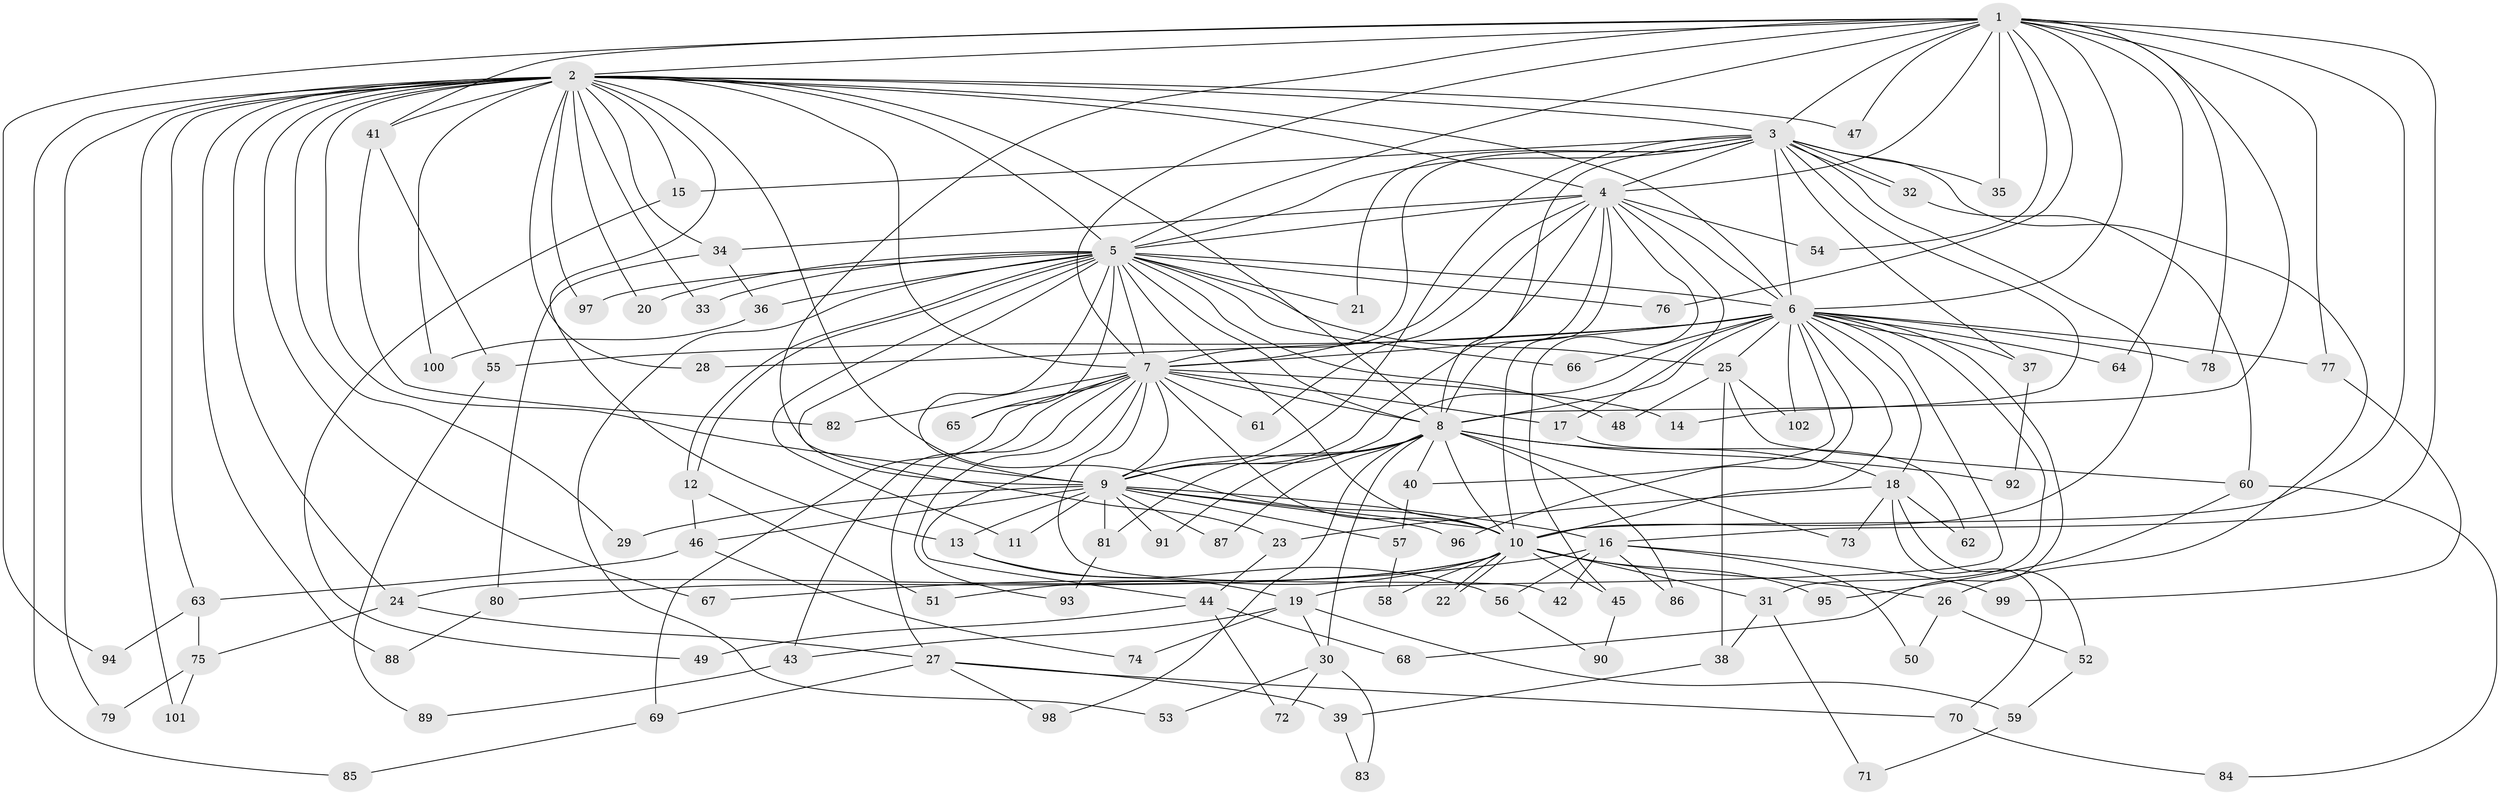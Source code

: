 // coarse degree distribution, {9: 0.016129032258064516, 26: 0.016129032258064516, 11: 0.016129032258064516, 17: 0.016129032258064516, 15: 0.03225806451612903, 21: 0.016129032258064516, 4: 0.08064516129032258, 2: 0.43548387096774194, 6: 0.04838709677419355, 8: 0.03225806451612903, 1: 0.03225806451612903, 3: 0.22580645161290322, 5: 0.03225806451612903}
// Generated by graph-tools (version 1.1) at 2025/49/03/04/25 22:49:20]
// undirected, 102 vertices, 229 edges
graph export_dot {
  node [color=gray90,style=filled];
  1;
  2;
  3;
  4;
  5;
  6;
  7;
  8;
  9;
  10;
  11;
  12;
  13;
  14;
  15;
  16;
  17;
  18;
  19;
  20;
  21;
  22;
  23;
  24;
  25;
  26;
  27;
  28;
  29;
  30;
  31;
  32;
  33;
  34;
  35;
  36;
  37;
  38;
  39;
  40;
  41;
  42;
  43;
  44;
  45;
  46;
  47;
  48;
  49;
  50;
  51;
  52;
  53;
  54;
  55;
  56;
  57;
  58;
  59;
  60;
  61;
  62;
  63;
  64;
  65;
  66;
  67;
  68;
  69;
  70;
  71;
  72;
  73;
  74;
  75;
  76;
  77;
  78;
  79;
  80;
  81;
  82;
  83;
  84;
  85;
  86;
  87;
  88;
  89;
  90;
  91;
  92;
  93;
  94;
  95;
  96;
  97;
  98;
  99;
  100;
  101;
  102;
  1 -- 2;
  1 -- 3;
  1 -- 4;
  1 -- 5;
  1 -- 6;
  1 -- 7;
  1 -- 8;
  1 -- 9;
  1 -- 10;
  1 -- 16;
  1 -- 35;
  1 -- 41;
  1 -- 47;
  1 -- 54;
  1 -- 64;
  1 -- 76;
  1 -- 77;
  1 -- 78;
  1 -- 94;
  2 -- 3;
  2 -- 4;
  2 -- 5;
  2 -- 6;
  2 -- 7;
  2 -- 8;
  2 -- 9;
  2 -- 10;
  2 -- 13;
  2 -- 15;
  2 -- 20;
  2 -- 24;
  2 -- 28;
  2 -- 29;
  2 -- 33;
  2 -- 34;
  2 -- 41;
  2 -- 47;
  2 -- 63;
  2 -- 67;
  2 -- 79;
  2 -- 85;
  2 -- 88;
  2 -- 97;
  2 -- 100;
  2 -- 101;
  3 -- 4;
  3 -- 5;
  3 -- 6;
  3 -- 7;
  3 -- 8;
  3 -- 9;
  3 -- 10;
  3 -- 14;
  3 -- 15;
  3 -- 21;
  3 -- 26;
  3 -- 32;
  3 -- 32;
  3 -- 35;
  3 -- 37;
  4 -- 5;
  4 -- 6;
  4 -- 7;
  4 -- 8;
  4 -- 9;
  4 -- 10;
  4 -- 17;
  4 -- 34;
  4 -- 45;
  4 -- 54;
  4 -- 61;
  5 -- 6;
  5 -- 7;
  5 -- 8;
  5 -- 9;
  5 -- 10;
  5 -- 11;
  5 -- 12;
  5 -- 12;
  5 -- 20;
  5 -- 21;
  5 -- 23;
  5 -- 25;
  5 -- 33;
  5 -- 36;
  5 -- 48;
  5 -- 53;
  5 -- 65;
  5 -- 66;
  5 -- 76;
  5 -- 97;
  6 -- 7;
  6 -- 8;
  6 -- 9;
  6 -- 10;
  6 -- 18;
  6 -- 19;
  6 -- 25;
  6 -- 28;
  6 -- 31;
  6 -- 37;
  6 -- 40;
  6 -- 55;
  6 -- 64;
  6 -- 66;
  6 -- 68;
  6 -- 77;
  6 -- 78;
  6 -- 96;
  6 -- 102;
  7 -- 8;
  7 -- 9;
  7 -- 10;
  7 -- 14;
  7 -- 17;
  7 -- 27;
  7 -- 42;
  7 -- 43;
  7 -- 44;
  7 -- 61;
  7 -- 65;
  7 -- 69;
  7 -- 82;
  7 -- 93;
  8 -- 9;
  8 -- 10;
  8 -- 18;
  8 -- 30;
  8 -- 40;
  8 -- 73;
  8 -- 81;
  8 -- 86;
  8 -- 87;
  8 -- 91;
  8 -- 92;
  8 -- 98;
  9 -- 10;
  9 -- 11;
  9 -- 13;
  9 -- 16;
  9 -- 29;
  9 -- 46;
  9 -- 57;
  9 -- 81;
  9 -- 87;
  9 -- 91;
  9 -- 96;
  10 -- 22;
  10 -- 22;
  10 -- 24;
  10 -- 26;
  10 -- 31;
  10 -- 45;
  10 -- 51;
  10 -- 58;
  10 -- 80;
  10 -- 95;
  12 -- 46;
  12 -- 51;
  13 -- 19;
  13 -- 56;
  15 -- 49;
  16 -- 42;
  16 -- 50;
  16 -- 56;
  16 -- 67;
  16 -- 86;
  16 -- 99;
  17 -- 62;
  18 -- 23;
  18 -- 52;
  18 -- 62;
  18 -- 70;
  18 -- 73;
  19 -- 30;
  19 -- 43;
  19 -- 59;
  19 -- 74;
  23 -- 44;
  24 -- 27;
  24 -- 75;
  25 -- 38;
  25 -- 48;
  25 -- 60;
  25 -- 102;
  26 -- 50;
  26 -- 52;
  27 -- 39;
  27 -- 69;
  27 -- 70;
  27 -- 98;
  30 -- 53;
  30 -- 72;
  30 -- 83;
  31 -- 38;
  31 -- 71;
  32 -- 60;
  34 -- 36;
  34 -- 80;
  36 -- 100;
  37 -- 92;
  38 -- 39;
  39 -- 83;
  40 -- 57;
  41 -- 55;
  41 -- 82;
  43 -- 89;
  44 -- 49;
  44 -- 68;
  44 -- 72;
  45 -- 90;
  46 -- 63;
  46 -- 74;
  52 -- 59;
  55 -- 89;
  56 -- 90;
  57 -- 58;
  59 -- 71;
  60 -- 84;
  60 -- 95;
  63 -- 75;
  63 -- 94;
  69 -- 85;
  70 -- 84;
  75 -- 79;
  75 -- 101;
  77 -- 99;
  80 -- 88;
  81 -- 93;
}
